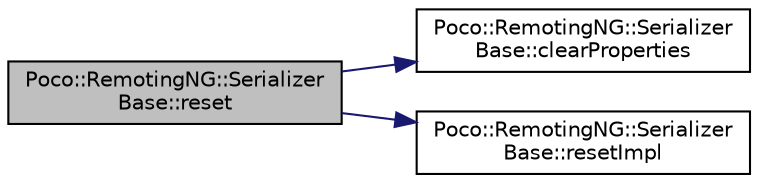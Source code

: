 digraph "Poco::RemotingNG::SerializerBase::reset"
{
 // LATEX_PDF_SIZE
  edge [fontname="Helvetica",fontsize="10",labelfontname="Helvetica",labelfontsize="10"];
  node [fontname="Helvetica",fontsize="10",shape=record];
  rankdir="LR";
  Node1 [label="Poco::RemotingNG::Serializer\lBase::reset",height=0.2,width=0.4,color="black", fillcolor="grey75", style="filled", fontcolor="black",tooltip="Returns true if a property with the given name exists."];
  Node1 -> Node2 [color="midnightblue",fontsize="10",style="solid"];
  Node2 [label="Poco::RemotingNG::Serializer\lBase::clearProperties",height=0.2,width=0.4,color="black", fillcolor="white", style="filled",URL="$classPoco_1_1RemotingNG_1_1SerializerBase.html#a8cc89f18c3ef435f9a884309040971be",tooltip="Resets the serializer. Must be implemented by subclasses."];
  Node1 -> Node3 [color="midnightblue",fontsize="10",style="solid"];
  Node3 [label="Poco::RemotingNG::Serializer\lBase::resetImpl",height=0.2,width=0.4,color="black", fillcolor="white", style="filled",URL="$classPoco_1_1RemotingNG_1_1SerializerBase.html#ad510e0b7adebca5fafc774c297445be4",tooltip="Destroys the Serializer."];
}
